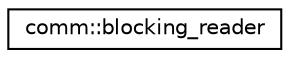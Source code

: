 digraph "Иерархия классов. Графический вид."
{
  edge [fontname="Helvetica",fontsize="10",labelfontname="Helvetica",labelfontsize="10"];
  node [fontname="Helvetica",fontsize="10",shape=record];
  rankdir="LR";
  Node0 [label="comm::blocking_reader",height=0.2,width=0.4,color="black", fillcolor="white", style="filled",URL="$classcomm_1_1blocking__reader.html"];
}

